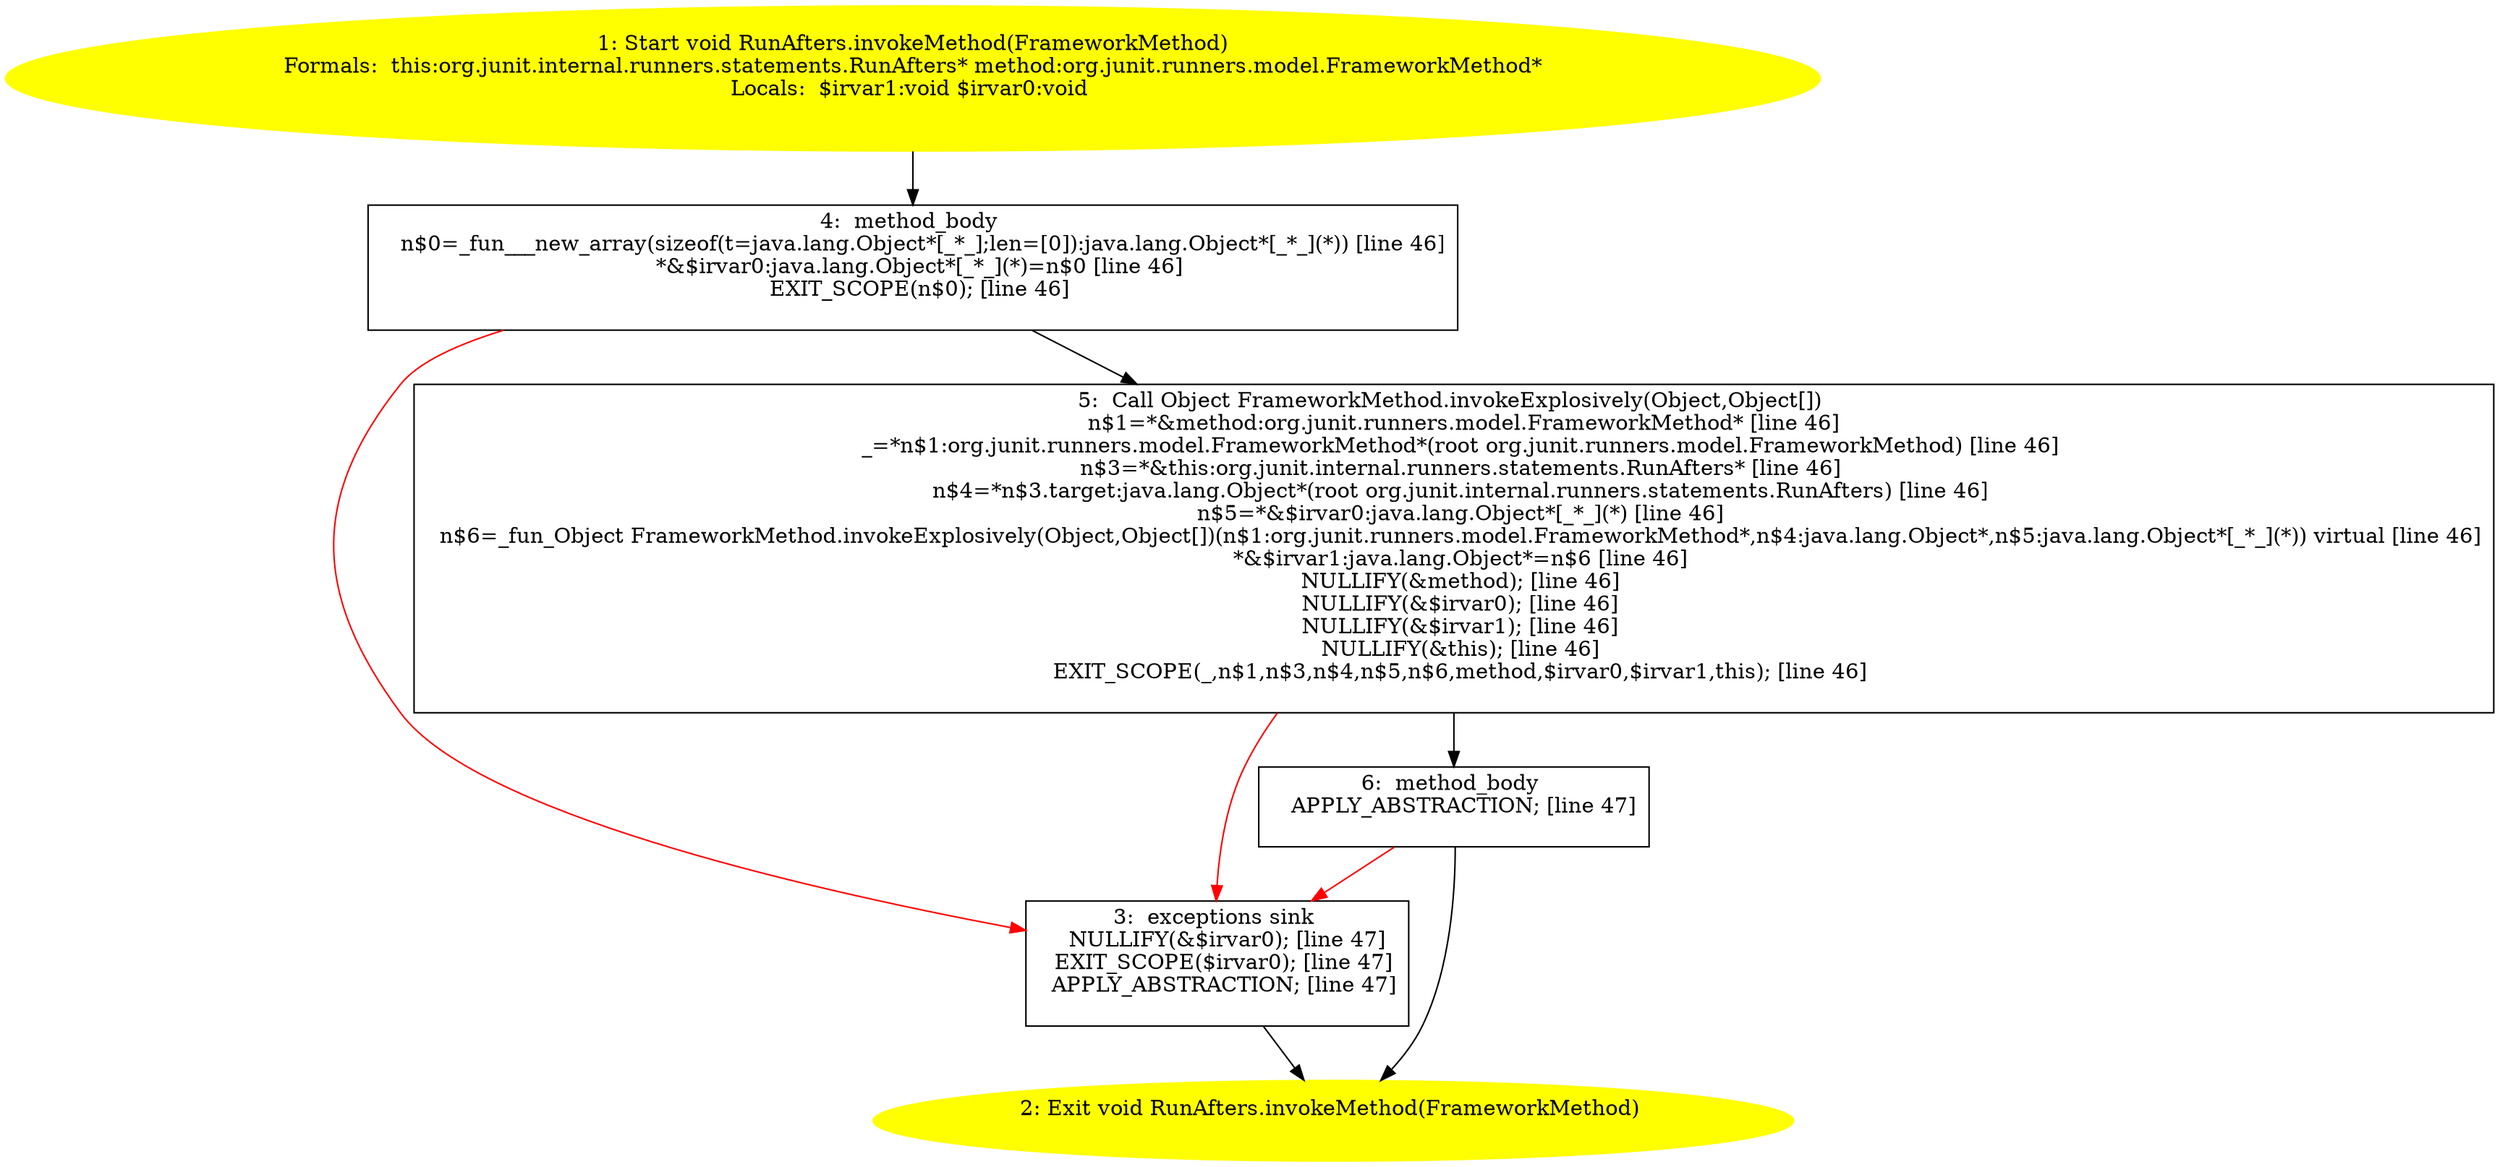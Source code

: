 /* @generated */
digraph cfg {
"org.junit.internal.runners.statements.RunAfters.invokeMethod(org.junit.runners.model.FrameworkMethod.0656ef7bb6383b2917c8f234472b532f_1" [label="1: Start void RunAfters.invokeMethod(FrameworkMethod)\nFormals:  this:org.junit.internal.runners.statements.RunAfters* method:org.junit.runners.model.FrameworkMethod*\nLocals:  $irvar1:void $irvar0:void \n  " color=yellow style=filled]
	

	 "org.junit.internal.runners.statements.RunAfters.invokeMethod(org.junit.runners.model.FrameworkMethod.0656ef7bb6383b2917c8f234472b532f_1" -> "org.junit.internal.runners.statements.RunAfters.invokeMethod(org.junit.runners.model.FrameworkMethod.0656ef7bb6383b2917c8f234472b532f_4" ;
"org.junit.internal.runners.statements.RunAfters.invokeMethod(org.junit.runners.model.FrameworkMethod.0656ef7bb6383b2917c8f234472b532f_2" [label="2: Exit void RunAfters.invokeMethod(FrameworkMethod) \n  " color=yellow style=filled]
	

"org.junit.internal.runners.statements.RunAfters.invokeMethod(org.junit.runners.model.FrameworkMethod.0656ef7bb6383b2917c8f234472b532f_3" [label="3:  exceptions sink \n   NULLIFY(&$irvar0); [line 47]\n  EXIT_SCOPE($irvar0); [line 47]\n  APPLY_ABSTRACTION; [line 47]\n " shape="box"]
	

	 "org.junit.internal.runners.statements.RunAfters.invokeMethod(org.junit.runners.model.FrameworkMethod.0656ef7bb6383b2917c8f234472b532f_3" -> "org.junit.internal.runners.statements.RunAfters.invokeMethod(org.junit.runners.model.FrameworkMethod.0656ef7bb6383b2917c8f234472b532f_2" ;
"org.junit.internal.runners.statements.RunAfters.invokeMethod(org.junit.runners.model.FrameworkMethod.0656ef7bb6383b2917c8f234472b532f_4" [label="4:  method_body \n   n$0=_fun___new_array(sizeof(t=java.lang.Object*[_*_];len=[0]):java.lang.Object*[_*_](*)) [line 46]\n  *&$irvar0:java.lang.Object*[_*_](*)=n$0 [line 46]\n  EXIT_SCOPE(n$0); [line 46]\n " shape="box"]
	

	 "org.junit.internal.runners.statements.RunAfters.invokeMethod(org.junit.runners.model.FrameworkMethod.0656ef7bb6383b2917c8f234472b532f_4" -> "org.junit.internal.runners.statements.RunAfters.invokeMethod(org.junit.runners.model.FrameworkMethod.0656ef7bb6383b2917c8f234472b532f_5" ;
	 "org.junit.internal.runners.statements.RunAfters.invokeMethod(org.junit.runners.model.FrameworkMethod.0656ef7bb6383b2917c8f234472b532f_4" -> "org.junit.internal.runners.statements.RunAfters.invokeMethod(org.junit.runners.model.FrameworkMethod.0656ef7bb6383b2917c8f234472b532f_3" [color="red" ];
"org.junit.internal.runners.statements.RunAfters.invokeMethod(org.junit.runners.model.FrameworkMethod.0656ef7bb6383b2917c8f234472b532f_5" [label="5:  Call Object FrameworkMethod.invokeExplosively(Object,Object[]) \n   n$1=*&method:org.junit.runners.model.FrameworkMethod* [line 46]\n  _=*n$1:org.junit.runners.model.FrameworkMethod*(root org.junit.runners.model.FrameworkMethod) [line 46]\n  n$3=*&this:org.junit.internal.runners.statements.RunAfters* [line 46]\n  n$4=*n$3.target:java.lang.Object*(root org.junit.internal.runners.statements.RunAfters) [line 46]\n  n$5=*&$irvar0:java.lang.Object*[_*_](*) [line 46]\n  n$6=_fun_Object FrameworkMethod.invokeExplosively(Object,Object[])(n$1:org.junit.runners.model.FrameworkMethod*,n$4:java.lang.Object*,n$5:java.lang.Object*[_*_](*)) virtual [line 46]\n  *&$irvar1:java.lang.Object*=n$6 [line 46]\n  NULLIFY(&method); [line 46]\n  NULLIFY(&$irvar0); [line 46]\n  NULLIFY(&$irvar1); [line 46]\n  NULLIFY(&this); [line 46]\n  EXIT_SCOPE(_,n$1,n$3,n$4,n$5,n$6,method,$irvar0,$irvar1,this); [line 46]\n " shape="box"]
	

	 "org.junit.internal.runners.statements.RunAfters.invokeMethod(org.junit.runners.model.FrameworkMethod.0656ef7bb6383b2917c8f234472b532f_5" -> "org.junit.internal.runners.statements.RunAfters.invokeMethod(org.junit.runners.model.FrameworkMethod.0656ef7bb6383b2917c8f234472b532f_6" ;
	 "org.junit.internal.runners.statements.RunAfters.invokeMethod(org.junit.runners.model.FrameworkMethod.0656ef7bb6383b2917c8f234472b532f_5" -> "org.junit.internal.runners.statements.RunAfters.invokeMethod(org.junit.runners.model.FrameworkMethod.0656ef7bb6383b2917c8f234472b532f_3" [color="red" ];
"org.junit.internal.runners.statements.RunAfters.invokeMethod(org.junit.runners.model.FrameworkMethod.0656ef7bb6383b2917c8f234472b532f_6" [label="6:  method_body \n   APPLY_ABSTRACTION; [line 47]\n " shape="box"]
	

	 "org.junit.internal.runners.statements.RunAfters.invokeMethod(org.junit.runners.model.FrameworkMethod.0656ef7bb6383b2917c8f234472b532f_6" -> "org.junit.internal.runners.statements.RunAfters.invokeMethod(org.junit.runners.model.FrameworkMethod.0656ef7bb6383b2917c8f234472b532f_2" ;
	 "org.junit.internal.runners.statements.RunAfters.invokeMethod(org.junit.runners.model.FrameworkMethod.0656ef7bb6383b2917c8f234472b532f_6" -> "org.junit.internal.runners.statements.RunAfters.invokeMethod(org.junit.runners.model.FrameworkMethod.0656ef7bb6383b2917c8f234472b532f_3" [color="red" ];
}
